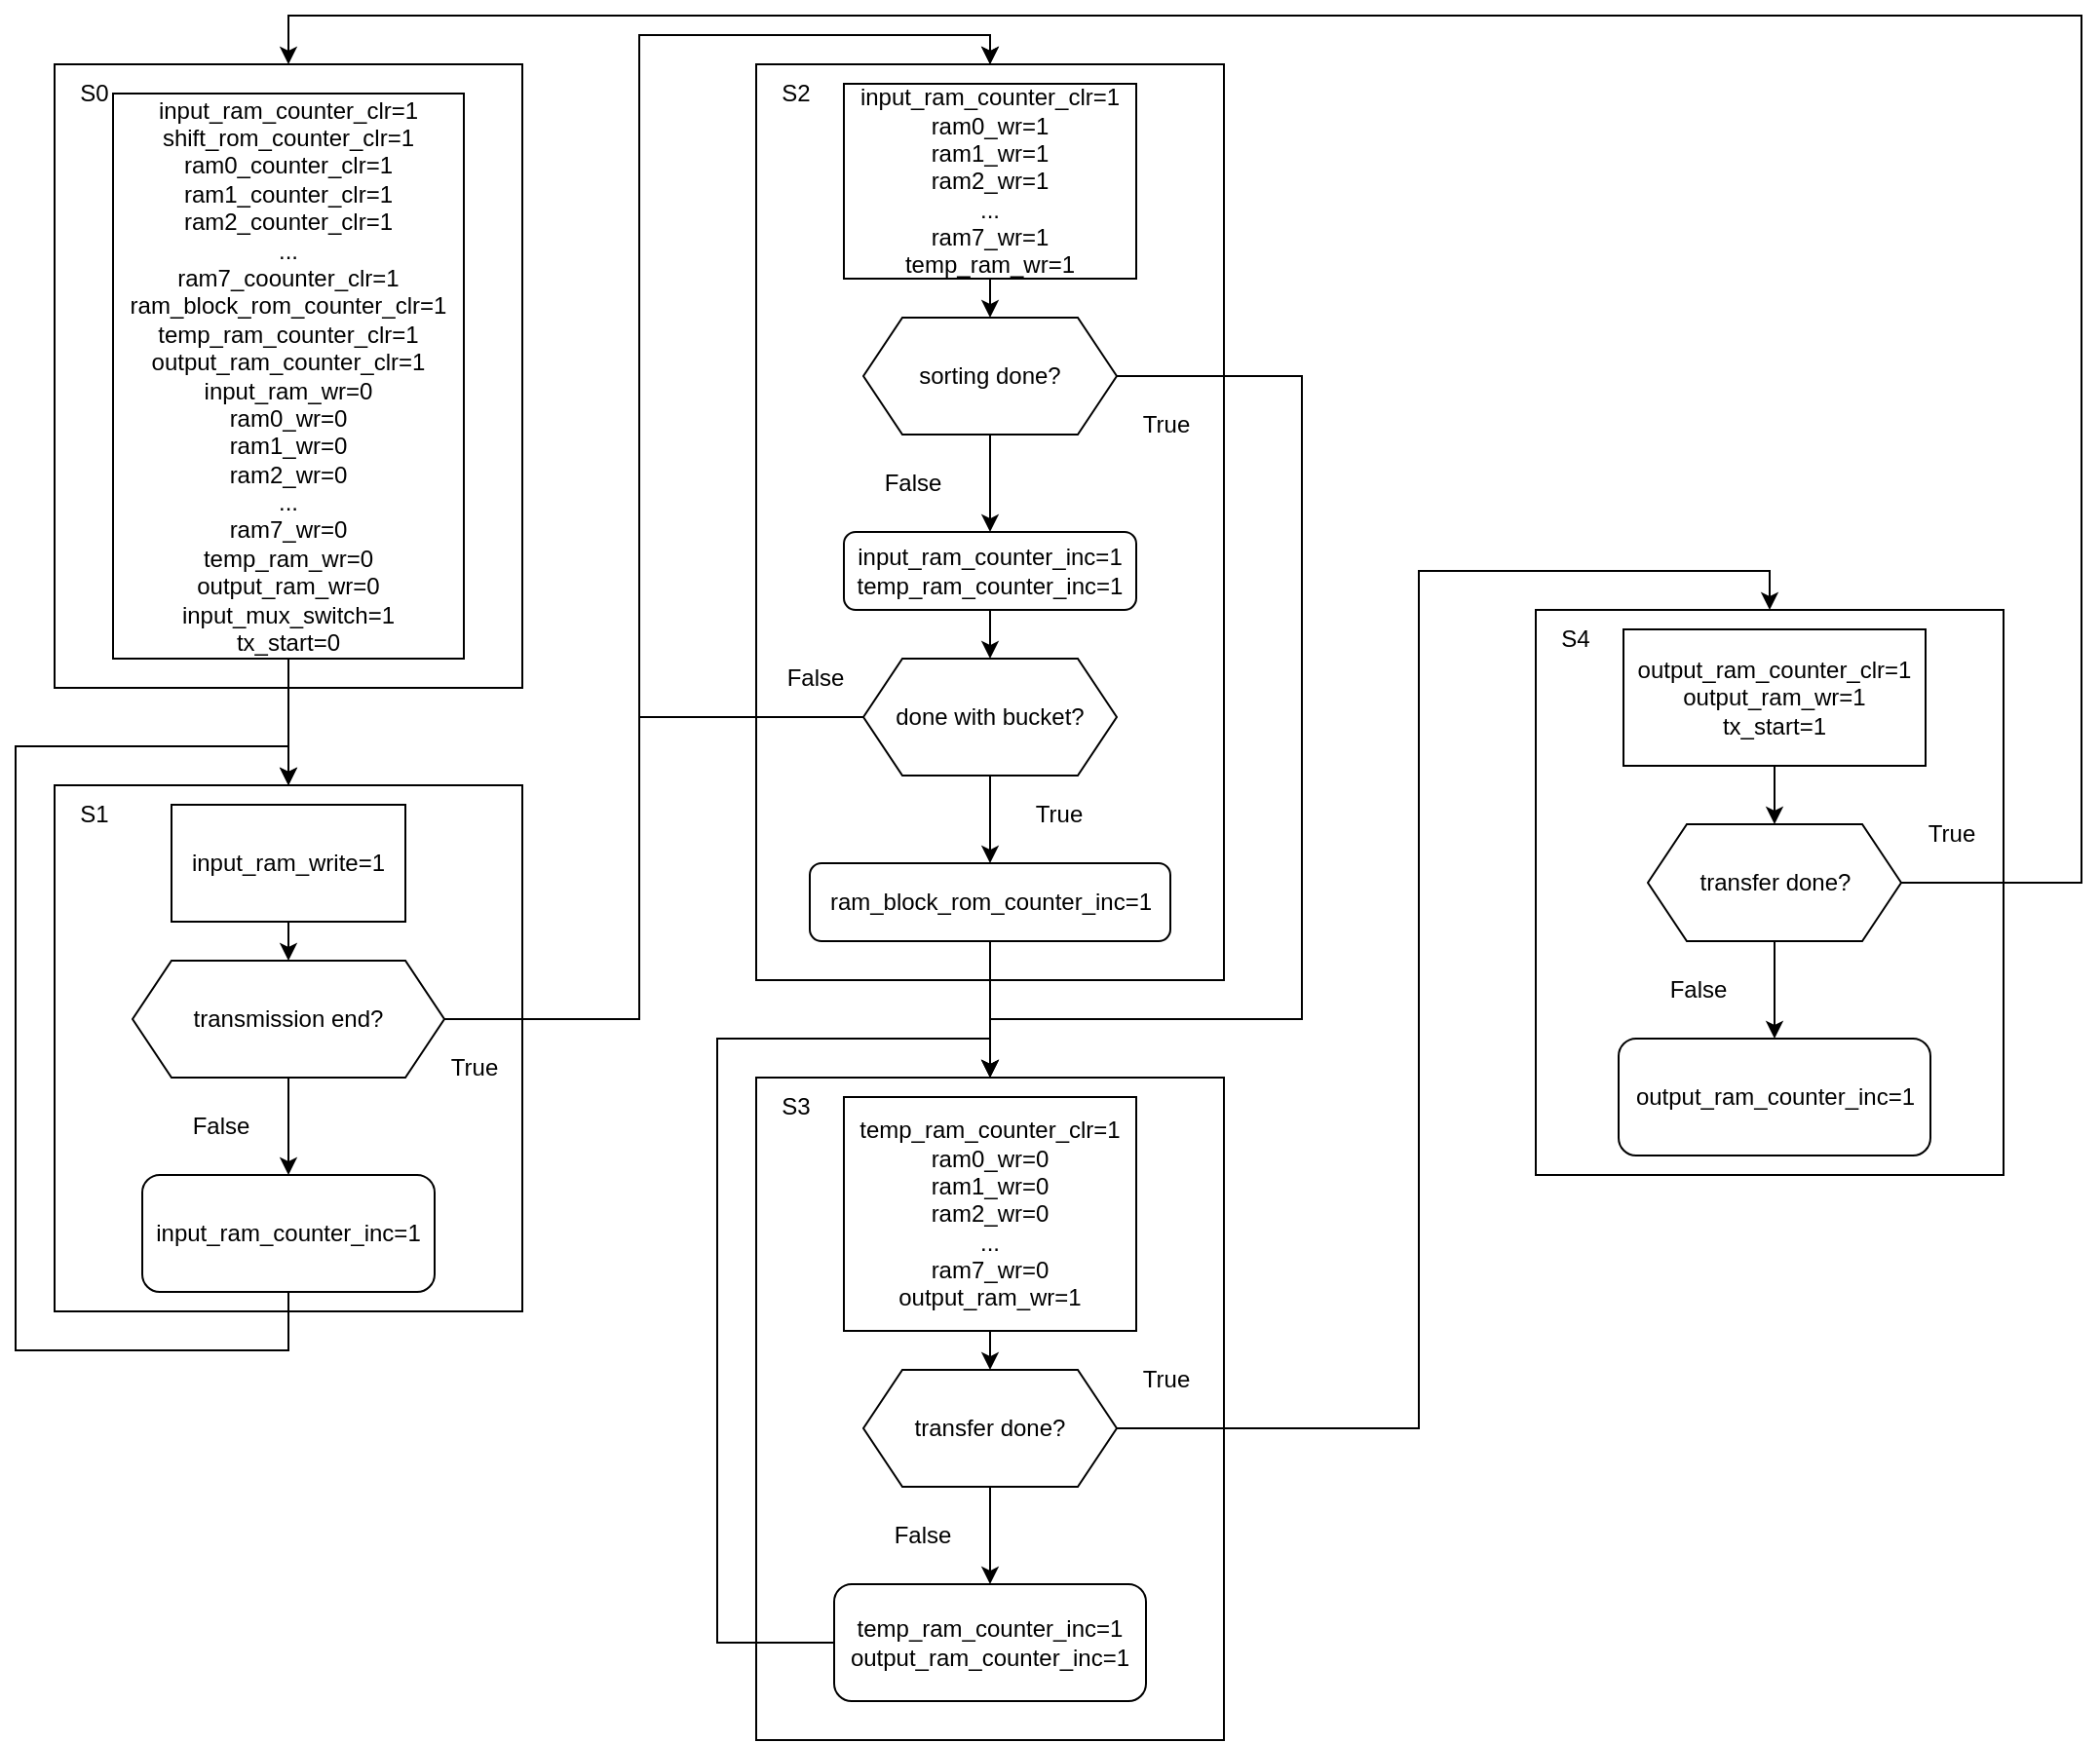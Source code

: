 <mxfile version="20.6.0"><diagram id="vvUjcixu4RNGW5NABAJX" name="Page-1"><mxGraphModel dx="2946" dy="1589" grid="1" gridSize="10" guides="1" tooltips="1" connect="1" arrows="1" fold="1" page="1" pageScale="1" pageWidth="1600" pageHeight="900" math="0" shadow="0"><root><mxCell id="0"/><mxCell id="1" parent="0"/><mxCell id="Nta3F1tDNzq2XxF14o1r-1" value="" style="whiteSpace=wrap;html=1;" vertex="1" parent="1"><mxGeometry x="330" y="35" width="240" height="320" as="geometry"/></mxCell><mxCell id="Nta3F1tDNzq2XxF14o1r-5" value="" style="edgeStyle=orthogonalEdgeStyle;rounded=0;orthogonalLoop=1;jettySize=auto;html=1;" edge="1" parent="1" source="Nta3F1tDNzq2XxF14o1r-2" target="Nta3F1tDNzq2XxF14o1r-4"><mxGeometry relative="1" as="geometry"/></mxCell><mxCell id="Nta3F1tDNzq2XxF14o1r-2" value="&lt;div&gt;input_ram_counter_clr=1&lt;/div&gt;&lt;div&gt;shift_rom_counter_clr=1&lt;/div&gt;&lt;div&gt;ram0_counter_clr=1&lt;/div&gt;&lt;div&gt;ram1_counter_clr=1&lt;/div&gt;&lt;div&gt;ram2_counter_clr=1&lt;/div&gt;&lt;div&gt;...&lt;/div&gt;&lt;div&gt;ram7_coounter_clr=1&lt;/div&gt;&lt;div&gt;ram_block_rom_counter_clr=1&lt;/div&gt;&lt;div&gt;temp_ram_counter_clr=1&lt;/div&gt;&lt;div&gt;output_ram_counter_clr=1&lt;/div&gt;&lt;div&gt;input_ram_wr=0&lt;/div&gt;&lt;div&gt;ram0_wr=0&lt;/div&gt;&lt;div&gt;ram1_wr=0&lt;/div&gt;&lt;div&gt;ram2_wr=0&lt;/div&gt;&lt;div&gt;...&lt;/div&gt;&lt;div&gt;ram7_wr=0&lt;/div&gt;&lt;div&gt;temp_ram_wr=0&lt;/div&gt;&lt;div&gt;output_ram_wr=0&lt;/div&gt;&lt;div&gt;input_mux_switch=1&lt;/div&gt;&lt;div&gt;tx_start=0&lt;/div&gt;" style="rounded=0;whiteSpace=wrap;html=1;" vertex="1" parent="1"><mxGeometry x="360" y="50" width="180" height="290" as="geometry"/></mxCell><mxCell id="Nta3F1tDNzq2XxF14o1r-3" value="&lt;div&gt;S0&lt;/div&gt;" style="text;html=1;align=center;verticalAlign=middle;resizable=0;points=[];autosize=1;strokeColor=none;fillColor=none;" vertex="1" parent="1"><mxGeometry x="330" y="35" width="40" height="30" as="geometry"/></mxCell><mxCell id="Nta3F1tDNzq2XxF14o1r-4" value="" style="whiteSpace=wrap;html=1;rounded=0;" vertex="1" parent="1"><mxGeometry x="330" y="405" width="240" height="270" as="geometry"/></mxCell><mxCell id="Nta3F1tDNzq2XxF14o1r-8" value="&lt;div&gt;S1&lt;/div&gt;" style="text;html=1;align=center;verticalAlign=middle;resizable=0;points=[];autosize=1;strokeColor=none;fillColor=none;" vertex="1" parent="1"><mxGeometry x="330" y="405" width="40" height="30" as="geometry"/></mxCell><mxCell id="Nta3F1tDNzq2XxF14o1r-14" style="edgeStyle=orthogonalEdgeStyle;rounded=0;orthogonalLoop=1;jettySize=auto;html=1;exitX=0.5;exitY=1;exitDx=0;exitDy=0;entryX=0.5;entryY=0;entryDx=0;entryDy=0;" edge="1" parent="1" source="Nta3F1tDNzq2XxF14o1r-9" target="Nta3F1tDNzq2XxF14o1r-13"><mxGeometry relative="1" as="geometry"/></mxCell><mxCell id="Nta3F1tDNzq2XxF14o1r-9" value="input_ram_write=1" style="rounded=0;whiteSpace=wrap;html=1;" vertex="1" parent="1"><mxGeometry x="390" y="415" width="120" height="60" as="geometry"/></mxCell><mxCell id="Nta3F1tDNzq2XxF14o1r-20" style="edgeStyle=orthogonalEdgeStyle;rounded=0;orthogonalLoop=1;jettySize=auto;html=1;exitX=0.5;exitY=1;exitDx=0;exitDy=0;" edge="1" parent="1" source="Nta3F1tDNzq2XxF14o1r-13" target="Nta3F1tDNzq2XxF14o1r-18"><mxGeometry relative="1" as="geometry"/></mxCell><mxCell id="Nta3F1tDNzq2XxF14o1r-26" style="edgeStyle=orthogonalEdgeStyle;rounded=0;orthogonalLoop=1;jettySize=auto;html=1;exitX=1;exitY=0.5;exitDx=0;exitDy=0;entryX=0.5;entryY=0;entryDx=0;entryDy=0;" edge="1" parent="1" source="Nta3F1tDNzq2XxF14o1r-13" target="Nta3F1tDNzq2XxF14o1r-25"><mxGeometry relative="1" as="geometry"><Array as="points"><mxPoint x="630" y="525"/><mxPoint x="630" y="20"/><mxPoint x="810" y="20"/></Array></mxGeometry></mxCell><mxCell id="Nta3F1tDNzq2XxF14o1r-13" value="transmission end?" style="shape=hexagon;perimeter=hexagonPerimeter2;whiteSpace=wrap;html=1;fixedSize=1;" vertex="1" parent="1"><mxGeometry x="370" y="495" width="160" height="60" as="geometry"/></mxCell><mxCell id="Nta3F1tDNzq2XxF14o1r-22" style="edgeStyle=orthogonalEdgeStyle;rounded=0;orthogonalLoop=1;jettySize=auto;html=1;exitX=0.5;exitY=1;exitDx=0;exitDy=0;entryX=0.5;entryY=0;entryDx=0;entryDy=0;" edge="1" parent="1" source="Nta3F1tDNzq2XxF14o1r-18" target="Nta3F1tDNzq2XxF14o1r-4"><mxGeometry relative="1" as="geometry"><Array as="points"><mxPoint x="450" y="695"/><mxPoint x="310" y="695"/><mxPoint x="310" y="385"/><mxPoint x="450" y="385"/></Array></mxGeometry></mxCell><mxCell id="Nta3F1tDNzq2XxF14o1r-18" value="input_ram_counter_inc=1" style="rounded=1;whiteSpace=wrap;html=1;" vertex="1" parent="1"><mxGeometry x="375" y="605" width="150" height="60" as="geometry"/></mxCell><mxCell id="Nta3F1tDNzq2XxF14o1r-21" value="False" style="text;html=1;align=center;verticalAlign=middle;resizable=0;points=[];autosize=1;strokeColor=none;fillColor=none;" vertex="1" parent="1"><mxGeometry x="390" y="565" width="50" height="30" as="geometry"/></mxCell><mxCell id="Nta3F1tDNzq2XxF14o1r-25" value="" style="whiteSpace=wrap;html=1;rounded=0;" vertex="1" parent="1"><mxGeometry x="690" y="35" width="240" height="470" as="geometry"/></mxCell><mxCell id="Nta3F1tDNzq2XxF14o1r-27" value="True" style="text;html=1;align=center;verticalAlign=middle;resizable=0;points=[];autosize=1;strokeColor=none;fillColor=none;" vertex="1" parent="1"><mxGeometry x="520" y="535" width="50" height="30" as="geometry"/></mxCell><mxCell id="Nta3F1tDNzq2XxF14o1r-28" value="&lt;div&gt;S2&lt;/div&gt;" style="text;html=1;align=center;verticalAlign=middle;resizable=0;points=[];autosize=1;strokeColor=none;fillColor=none;" vertex="1" parent="1"><mxGeometry x="690" y="35" width="40" height="30" as="geometry"/></mxCell><mxCell id="Nta3F1tDNzq2XxF14o1r-31" style="edgeStyle=orthogonalEdgeStyle;rounded=0;orthogonalLoop=1;jettySize=auto;html=1;exitX=0.5;exitY=1;exitDx=0;exitDy=0;entryX=0.5;entryY=0;entryDx=0;entryDy=0;" edge="1" parent="1" source="Nta3F1tDNzq2XxF14o1r-29" target="Nta3F1tDNzq2XxF14o1r-30"><mxGeometry relative="1" as="geometry"/></mxCell><mxCell id="Nta3F1tDNzq2XxF14o1r-29" value="&lt;div&gt;input_ram_counter_clr=1&lt;br&gt;&lt;/div&gt;&lt;div&gt;ram0_wr=1&lt;/div&gt;&lt;div&gt;ram1_wr=1&lt;/div&gt;&lt;div&gt;ram2_wr=1&lt;/div&gt;&lt;div&gt;...&lt;/div&gt;&lt;div&gt;ram7_wr=1&lt;/div&gt;&lt;div&gt;temp_ram_wr=1&lt;br&gt;&lt;/div&gt;" style="rounded=0;whiteSpace=wrap;html=1;" vertex="1" parent="1"><mxGeometry x="735" y="45" width="150" height="100" as="geometry"/></mxCell><mxCell id="Nta3F1tDNzq2XxF14o1r-33" style="edgeStyle=orthogonalEdgeStyle;rounded=0;orthogonalLoop=1;jettySize=auto;html=1;exitX=0.5;exitY=1;exitDx=0;exitDy=0;entryX=0.5;entryY=0;entryDx=0;entryDy=0;" edge="1" parent="1" source="Nta3F1tDNzq2XxF14o1r-30" target="Nta3F1tDNzq2XxF14o1r-32"><mxGeometry relative="1" as="geometry"/></mxCell><mxCell id="Nta3F1tDNzq2XxF14o1r-38" style="edgeStyle=orthogonalEdgeStyle;rounded=0;orthogonalLoop=1;jettySize=auto;html=1;exitX=1;exitY=0.5;exitDx=0;exitDy=0;" edge="1" parent="1" source="Nta3F1tDNzq2XxF14o1r-30" target="Nta3F1tDNzq2XxF14o1r-37"><mxGeometry relative="1" as="geometry"><Array as="points"><mxPoint x="970" y="195"/><mxPoint x="970" y="525"/><mxPoint x="810" y="525"/></Array></mxGeometry></mxCell><mxCell id="Nta3F1tDNzq2XxF14o1r-30" value="sorting done?" style="shape=hexagon;perimeter=hexagonPerimeter2;whiteSpace=wrap;html=1;fixedSize=1;" vertex="1" parent="1"><mxGeometry x="745" y="165" width="130" height="60" as="geometry"/></mxCell><mxCell id="Nta3F1tDNzq2XxF14o1r-50" style="edgeStyle=orthogonalEdgeStyle;rounded=0;orthogonalLoop=1;jettySize=auto;html=1;exitX=0.5;exitY=1;exitDx=0;exitDy=0;entryX=0.5;entryY=0;entryDx=0;entryDy=0;" edge="1" parent="1" source="Nta3F1tDNzq2XxF14o1r-32" target="Nta3F1tDNzq2XxF14o1r-49"><mxGeometry relative="1" as="geometry"/></mxCell><mxCell id="Nta3F1tDNzq2XxF14o1r-32" value="&lt;div&gt;input_ram_counter_inc=1&lt;/div&gt;&lt;div&gt;temp_ram_counter_inc=1&lt;/div&gt;" style="rounded=1;whiteSpace=wrap;html=1;" vertex="1" parent="1"><mxGeometry x="735" y="275" width="150" height="40" as="geometry"/></mxCell><mxCell id="Nta3F1tDNzq2XxF14o1r-35" value="False" style="text;html=1;align=center;verticalAlign=middle;resizable=0;points=[];autosize=1;strokeColor=none;fillColor=none;" vertex="1" parent="1"><mxGeometry x="745" y="235" width="50" height="30" as="geometry"/></mxCell><mxCell id="Nta3F1tDNzq2XxF14o1r-36" value="True" style="text;html=1;align=center;verticalAlign=middle;resizable=0;points=[];autosize=1;strokeColor=none;fillColor=none;" vertex="1" parent="1"><mxGeometry x="875" y="205" width="50" height="30" as="geometry"/></mxCell><mxCell id="Nta3F1tDNzq2XxF14o1r-37" value="" style="whiteSpace=wrap;html=1;rounded=0;" vertex="1" parent="1"><mxGeometry x="690" y="555" width="240" height="340" as="geometry"/></mxCell><mxCell id="Nta3F1tDNzq2XxF14o1r-43" style="edgeStyle=orthogonalEdgeStyle;rounded=0;orthogonalLoop=1;jettySize=auto;html=1;exitX=0.5;exitY=1;exitDx=0;exitDy=0;entryX=0.5;entryY=0;entryDx=0;entryDy=0;" edge="1" parent="1" source="Nta3F1tDNzq2XxF14o1r-39" target="Nta3F1tDNzq2XxF14o1r-41"><mxGeometry relative="1" as="geometry"/></mxCell><mxCell id="Nta3F1tDNzq2XxF14o1r-39" value="&lt;div&gt;temp_ram_counter_clr=1&lt;br&gt;&lt;/div&gt;&lt;div&gt;ram0_wr=0&lt;/div&gt;&lt;div&gt;ram1_wr=0&lt;/div&gt;&lt;div&gt;ram2_wr=0&lt;/div&gt;&lt;div&gt;...&lt;/div&gt;&lt;div&gt;ram7_wr=0&lt;/div&gt;&lt;div&gt;output_ram_wr=1&lt;br&gt;&lt;/div&gt;" style="rounded=0;whiteSpace=wrap;html=1;" vertex="1" parent="1"><mxGeometry x="735" y="565" width="150" height="120" as="geometry"/></mxCell><mxCell id="Nta3F1tDNzq2XxF14o1r-45" value="" style="edgeStyle=orthogonalEdgeStyle;rounded=0;orthogonalLoop=1;jettySize=auto;html=1;" edge="1" parent="1" source="Nta3F1tDNzq2XxF14o1r-41" target="Nta3F1tDNzq2XxF14o1r-44"><mxGeometry relative="1" as="geometry"/></mxCell><mxCell id="Nta3F1tDNzq2XxF14o1r-64" style="edgeStyle=orthogonalEdgeStyle;rounded=0;orthogonalLoop=1;jettySize=auto;html=1;exitX=1;exitY=0.5;exitDx=0;exitDy=0;entryX=0.5;entryY=0;entryDx=0;entryDy=0;" edge="1" parent="1" source="Nta3F1tDNzq2XxF14o1r-41" target="Nta3F1tDNzq2XxF14o1r-62"><mxGeometry relative="1" as="geometry"><Array as="points"><mxPoint x="1030" y="735"/><mxPoint x="1030" y="295"/><mxPoint x="1210" y="295"/></Array></mxGeometry></mxCell><mxCell id="Nta3F1tDNzq2XxF14o1r-41" value="transfer done?" style="shape=hexagon;perimeter=hexagonPerimeter2;whiteSpace=wrap;html=1;fixedSize=1;" vertex="1" parent="1"><mxGeometry x="745" y="705" width="130" height="60" as="geometry"/></mxCell><mxCell id="Nta3F1tDNzq2XxF14o1r-61" style="edgeStyle=orthogonalEdgeStyle;rounded=0;orthogonalLoop=1;jettySize=auto;html=1;exitX=0;exitY=0.5;exitDx=0;exitDy=0;entryX=0.5;entryY=0;entryDx=0;entryDy=0;" edge="1" parent="1" source="Nta3F1tDNzq2XxF14o1r-44" target="Nta3F1tDNzq2XxF14o1r-37"><mxGeometry relative="1" as="geometry"><Array as="points"><mxPoint x="670" y="845"/><mxPoint x="670" y="535"/><mxPoint x="810" y="535"/></Array></mxGeometry></mxCell><mxCell id="Nta3F1tDNzq2XxF14o1r-44" value="&lt;div&gt;temp_ram_counter_inc=1&lt;/div&gt;&lt;div&gt;output_ram_counter_inc=1&lt;br&gt;&lt;/div&gt;" style="rounded=1;whiteSpace=wrap;html=1;" vertex="1" parent="1"><mxGeometry x="730" y="815" width="160" height="60" as="geometry"/></mxCell><mxCell id="Nta3F1tDNzq2XxF14o1r-46" value="False" style="text;html=1;align=center;verticalAlign=middle;resizable=0;points=[];autosize=1;strokeColor=none;fillColor=none;" vertex="1" parent="1"><mxGeometry x="750" y="775" width="50" height="30" as="geometry"/></mxCell><mxCell id="Nta3F1tDNzq2XxF14o1r-47" value="&lt;div&gt;S3&lt;/div&gt;" style="text;html=1;align=center;verticalAlign=middle;resizable=0;points=[];autosize=1;strokeColor=none;fillColor=none;" vertex="1" parent="1"><mxGeometry x="690" y="555" width="40" height="30" as="geometry"/></mxCell><mxCell id="Nta3F1tDNzq2XxF14o1r-54" style="edgeStyle=orthogonalEdgeStyle;rounded=0;orthogonalLoop=1;jettySize=auto;html=1;exitX=0.5;exitY=1;exitDx=0;exitDy=0;entryX=0.5;entryY=0;entryDx=0;entryDy=0;" edge="1" parent="1" source="Nta3F1tDNzq2XxF14o1r-49" target="Nta3F1tDNzq2XxF14o1r-53"><mxGeometry relative="1" as="geometry"/></mxCell><mxCell id="Nta3F1tDNzq2XxF14o1r-56" style="edgeStyle=orthogonalEdgeStyle;rounded=0;orthogonalLoop=1;jettySize=auto;html=1;exitX=0;exitY=0.5;exitDx=0;exitDy=0;entryX=0.5;entryY=0;entryDx=0;entryDy=0;" edge="1" parent="1" source="Nta3F1tDNzq2XxF14o1r-49" target="Nta3F1tDNzq2XxF14o1r-25"><mxGeometry relative="1" as="geometry"><Array as="points"><mxPoint x="630" y="370"/><mxPoint x="630" y="20"/><mxPoint x="810" y="20"/></Array></mxGeometry></mxCell><mxCell id="Nta3F1tDNzq2XxF14o1r-49" value="done with bucket?" style="shape=hexagon;perimeter=hexagonPerimeter2;whiteSpace=wrap;html=1;fixedSize=1;" vertex="1" parent="1"><mxGeometry x="745" y="340" width="130" height="60" as="geometry"/></mxCell><mxCell id="Nta3F1tDNzq2XxF14o1r-60" style="edgeStyle=orthogonalEdgeStyle;rounded=0;orthogonalLoop=1;jettySize=auto;html=1;exitX=0.5;exitY=1;exitDx=0;exitDy=0;entryX=0.5;entryY=0;entryDx=0;entryDy=0;" edge="1" parent="1" source="Nta3F1tDNzq2XxF14o1r-53" target="Nta3F1tDNzq2XxF14o1r-37"><mxGeometry relative="1" as="geometry"/></mxCell><mxCell id="Nta3F1tDNzq2XxF14o1r-53" value="&lt;div&gt;ram_block_rom_counter_inc=1&lt;/div&gt;" style="rounded=1;whiteSpace=wrap;html=1;" vertex="1" parent="1"><mxGeometry x="717.5" y="445" width="185" height="40" as="geometry"/></mxCell><mxCell id="Nta3F1tDNzq2XxF14o1r-55" value="True" style="text;html=1;align=center;verticalAlign=middle;resizable=0;points=[];autosize=1;strokeColor=none;fillColor=none;" vertex="1" parent="1"><mxGeometry x="820" y="405" width="50" height="30" as="geometry"/></mxCell><mxCell id="Nta3F1tDNzq2XxF14o1r-57" value="False" style="text;html=1;align=center;verticalAlign=middle;resizable=0;points=[];autosize=1;strokeColor=none;fillColor=none;" vertex="1" parent="1"><mxGeometry x="695" y="335" width="50" height="30" as="geometry"/></mxCell><mxCell id="Nta3F1tDNzq2XxF14o1r-62" value="" style="whiteSpace=wrap;html=1;rounded=0;" vertex="1" parent="1"><mxGeometry x="1090" y="315" width="240" height="290" as="geometry"/></mxCell><mxCell id="Nta3F1tDNzq2XxF14o1r-63" value="S4" style="text;html=1;align=center;verticalAlign=middle;resizable=0;points=[];autosize=1;strokeColor=none;fillColor=none;" vertex="1" parent="1"><mxGeometry x="1090" y="315" width="40" height="30" as="geometry"/></mxCell><mxCell id="Nta3F1tDNzq2XxF14o1r-65" value="True" style="text;html=1;align=center;verticalAlign=middle;resizable=0;points=[];autosize=1;strokeColor=none;fillColor=none;" vertex="1" parent="1"><mxGeometry x="875" y="695" width="50" height="30" as="geometry"/></mxCell><mxCell id="Nta3F1tDNzq2XxF14o1r-69" style="edgeStyle=orthogonalEdgeStyle;rounded=0;orthogonalLoop=1;jettySize=auto;html=1;exitX=0.5;exitY=1;exitDx=0;exitDy=0;entryX=0.5;entryY=0;entryDx=0;entryDy=0;" edge="1" parent="1" source="Nta3F1tDNzq2XxF14o1r-66" target="Nta3F1tDNzq2XxF14o1r-68"><mxGeometry relative="1" as="geometry"/></mxCell><mxCell id="Nta3F1tDNzq2XxF14o1r-66" value="&lt;div&gt;output_ram_counter_clr=1&lt;/div&gt;&lt;div&gt;output_ram_wr=1&lt;/div&gt;&lt;div&gt;tx_start=1&lt;br&gt;&lt;/div&gt;" style="rounded=0;whiteSpace=wrap;html=1;" vertex="1" parent="1"><mxGeometry x="1135" y="325" width="155" height="70" as="geometry"/></mxCell><mxCell id="Nta3F1tDNzq2XxF14o1r-73" style="edgeStyle=orthogonalEdgeStyle;rounded=0;orthogonalLoop=1;jettySize=auto;html=1;exitX=0.5;exitY=1;exitDx=0;exitDy=0;entryX=0.5;entryY=0;entryDx=0;entryDy=0;" edge="1" parent="1" source="Nta3F1tDNzq2XxF14o1r-68" target="Nta3F1tDNzq2XxF14o1r-72"><mxGeometry relative="1" as="geometry"/></mxCell><mxCell id="Nta3F1tDNzq2XxF14o1r-75" style="edgeStyle=orthogonalEdgeStyle;rounded=0;orthogonalLoop=1;jettySize=auto;html=1;exitX=1;exitY=0.5;exitDx=0;exitDy=0;entryX=0.5;entryY=0;entryDx=0;entryDy=0;" edge="1" parent="1" source="Nta3F1tDNzq2XxF14o1r-68" target="Nta3F1tDNzq2XxF14o1r-1"><mxGeometry relative="1" as="geometry"><Array as="points"><mxPoint x="1370" y="455"/><mxPoint x="1370" y="10"/><mxPoint x="450" y="10"/></Array></mxGeometry></mxCell><mxCell id="Nta3F1tDNzq2XxF14o1r-68" value="transfer done?" style="shape=hexagon;perimeter=hexagonPerimeter2;whiteSpace=wrap;html=1;fixedSize=1;" vertex="1" parent="1"><mxGeometry x="1147.5" y="425" width="130" height="60" as="geometry"/></mxCell><mxCell id="Nta3F1tDNzq2XxF14o1r-72" value="output_ram_counter_inc=1" style="rounded=1;whiteSpace=wrap;html=1;" vertex="1" parent="1"><mxGeometry x="1132.5" y="535" width="160" height="60" as="geometry"/></mxCell><mxCell id="Nta3F1tDNzq2XxF14o1r-74" value="False" style="text;html=1;align=center;verticalAlign=middle;resizable=0;points=[];autosize=1;strokeColor=none;fillColor=none;" vertex="1" parent="1"><mxGeometry x="1147.5" y="495" width="50" height="30" as="geometry"/></mxCell><mxCell id="Nta3F1tDNzq2XxF14o1r-76" value="True" style="text;html=1;align=center;verticalAlign=middle;resizable=0;points=[];autosize=1;strokeColor=none;fillColor=none;" vertex="1" parent="1"><mxGeometry x="1277.5" y="415" width="50" height="30" as="geometry"/></mxCell></root></mxGraphModel></diagram></mxfile>